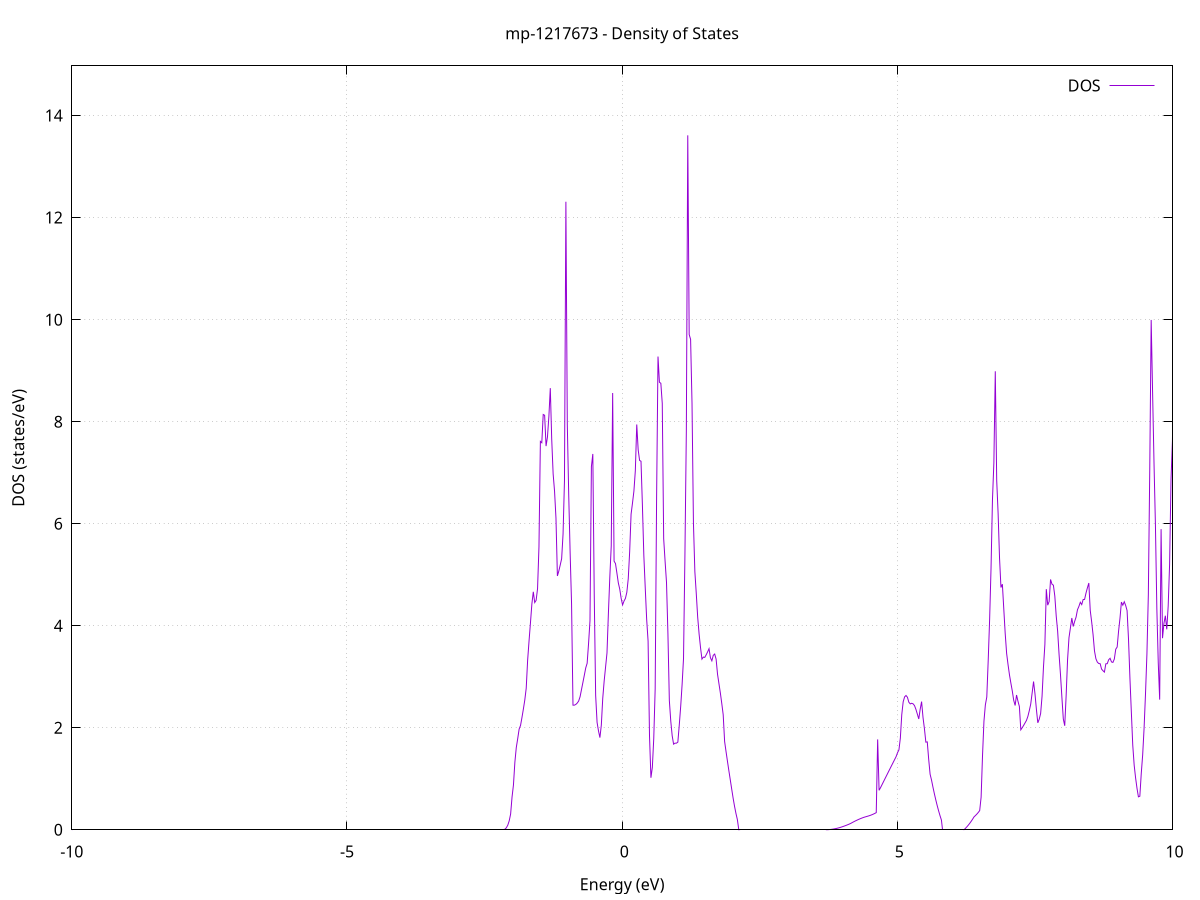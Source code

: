 set title 'mp-1217673 - Density of States'
set xlabel 'Energy (eV)'
set ylabel 'DOS (states/eV)'
set grid
set xrange [-10:10]
set yrange [0:14.974]
set xzeroaxis lt -1
set terminal png size 800,600
set output 'mp-1217673_dos_gnuplot.png'
plot '-' using 1:2 with lines title 'DOS'
-22.034000 0.000000
-22.008300 0.000000
-21.982500 0.000000
-21.956800 0.000000
-21.931000 0.000000
-21.905300 0.000000
-21.879500 0.000000
-21.853800 0.000000
-21.828000 0.000000
-21.802300 0.000000
-21.776500 0.000000
-21.750800 0.000000
-21.725000 0.000000
-21.699300 0.000000
-21.673500 0.000000
-21.647800 0.000000
-21.622000 0.000000
-21.596300 0.000000
-21.570500 0.000000
-21.544800 0.000000
-21.519000 0.000000
-21.493300 0.000000
-21.467500 0.000000
-21.441800 0.000000
-21.416000 0.000000
-21.390300 0.000000
-21.364500 0.000000
-21.338800 0.000000
-21.313000 0.000000
-21.287300 0.000000
-21.261500 0.000000
-21.235800 0.000000
-21.210000 0.000000
-21.184300 0.000000
-21.158500 0.000000
-21.132800 0.000000
-21.107000 0.000000
-21.081300 0.000000
-21.055500 0.000000
-21.029800 0.000000
-21.004000 0.000000
-20.978300 0.000000
-20.952500 0.000000
-20.926800 0.000000
-20.901000 0.000000
-20.875300 0.000000
-20.849500 0.000000
-20.823800 0.000000
-20.798000 0.000000
-20.772300 0.000000
-20.746500 0.000000
-20.720800 0.000000
-20.695000 0.000000
-20.669300 0.000000
-20.643500 0.000000
-20.617800 0.000000
-20.592000 0.000000
-20.566300 0.000000
-20.540500 0.000000
-20.514800 0.000000
-20.489000 0.000000
-20.463300 0.000000
-20.437500 0.000000
-20.411800 0.000000
-20.386000 0.000000
-20.360300 0.000000
-20.334500 0.000000
-20.308800 0.000000
-20.283000 0.000000
-20.257300 0.000000
-20.231500 0.000000
-20.205800 0.000000
-20.180000 0.000000
-20.154300 0.000000
-20.128500 0.000000
-20.102800 0.000000
-20.077000 0.000000
-20.051300 0.000000
-20.025500 0.000000
-19.999800 0.000000
-19.974000 0.000000
-19.948300 0.000000
-19.922500 0.000000
-19.896800 0.000000
-19.871000 0.000000
-19.845300 0.000000
-19.819500 0.000000
-19.793800 0.000000
-19.768000 0.000000
-19.742300 0.000000
-19.716500 0.000000
-19.690800 2.673000
-19.665000 2.159300
-19.639300 2.684400
-19.613500 3.211000
-19.587800 3.877100
-19.562000 4.485100
-19.536300 5.092400
-19.510500 7.222900
-19.484800 10.828300
-19.459000 8.878900
-19.433300 8.700300
-19.407500 10.738600
-19.381800 3.936300
-19.356000 2.415100
-19.330300 1.125300
-19.304500 0.927100
-19.278800 1.237200
-19.253000 1.801400
-19.227300 2.459500
-19.201500 6.640900
-19.175800 6.651000
-19.150000 5.814300
-19.124300 5.758800
-19.098500 4.531500
-19.072800 3.741600
-19.047000 3.508300
-19.021300 3.375100
-18.995500 3.274100
-18.969800 2.670500
-18.944000 2.159800
-18.918300 1.985000
-18.892500 1.889900
-18.866800 1.794900
-18.841000 1.700000
-18.815300 1.605300
-18.789500 1.510600
-18.763800 1.416000
-18.738000 1.338300
-18.712300 1.904400
-18.686500 2.160700
-18.660800 3.777800
-18.635000 11.825900
-18.609300 19.677000
-18.583500 15.436800
-18.557800 17.216500
-18.532000 10.806800
-18.506300 7.717400
-18.480500 17.298600
-18.454800 12.104400
-18.429000 19.755500
-18.403300 18.127500
-18.377500 15.202600
-18.351800 10.707000
-18.326000 11.047200
-18.300300 10.559400
-18.274500 10.762100
-18.248800 11.449700
-18.223000 10.859800
-18.197300 12.001500
-18.171500 14.614900
-18.145800 23.510300
-18.120000 17.535400
-18.094300 0.000000
-18.068500 0.000000
-18.042800 0.000000
-18.017000 0.000000
-17.991300 0.000000
-17.965500 0.000000
-17.939800 0.000000
-17.914000 0.000000
-17.888300 0.000000
-17.862500 0.000000
-17.836800 0.000000
-17.811000 0.000000
-17.785300 0.000000
-17.759500 0.000000
-17.733800 0.000000
-17.708000 0.000000
-17.682300 0.000000
-17.656500 0.000000
-17.630800 0.000000
-17.605000 0.000000
-17.579300 0.000000
-17.553500 0.000000
-17.527800 0.000000
-17.502000 0.000000
-17.476300 0.000000
-17.450500 0.000000
-17.424800 0.000000
-17.399000 0.000000
-17.373300 0.000000
-17.347500 0.000000
-17.321800 0.000000
-17.296000 0.000000
-17.270300 0.000000
-17.244500 0.000000
-17.218800 0.000000
-17.193000 0.000000
-17.167300 0.000000
-17.141500 0.000000
-17.115800 0.000000
-17.090000 0.000000
-17.064300 0.000000
-17.038500 0.000000
-17.012800 0.000000
-16.987000 0.000000
-16.961300 0.000000
-16.935500 0.000000
-16.909800 0.000000
-16.884000 0.000000
-16.858300 0.000000
-16.832500 0.000000
-16.806800 0.000000
-16.781000 0.000000
-16.755300 0.000000
-16.729500 0.000000
-16.703800 0.000000
-16.678100 0.000000
-16.652300 0.000000
-16.626600 0.000000
-16.600800 0.000000
-16.575100 0.000000
-16.549300 0.000000
-16.523600 0.000000
-16.497800 0.000000
-16.472100 0.000000
-16.446300 0.000000
-16.420600 0.000000
-16.394800 0.000000
-16.369100 0.000000
-16.343300 0.000000
-16.317600 0.000000
-16.291800 0.000000
-16.266100 0.000000
-16.240300 0.000000
-16.214600 0.000000
-16.188800 0.000000
-16.163100 0.000000
-16.137300 0.000000
-16.111600 0.000000
-16.085800 0.000000
-16.060100 0.000000
-16.034300 0.000000
-16.008600 0.000000
-15.982800 0.000000
-15.957100 0.000000
-15.931300 0.000000
-15.905600 0.000000
-15.879800 0.000000
-15.854100 0.000000
-15.828300 0.000000
-15.802600 0.000000
-15.776800 0.000000
-15.751100 0.000000
-15.725300 0.000000
-15.699600 0.000000
-15.673800 0.000000
-15.648100 0.000000
-15.622300 0.000000
-15.596600 0.000000
-15.570800 0.000000
-15.545100 0.000000
-15.519300 0.000000
-15.493600 0.000000
-15.467800 0.000000
-15.442100 0.000000
-15.416300 0.000000
-15.390600 0.000000
-15.364800 0.000000
-15.339100 0.000000
-15.313300 0.000000
-15.287600 0.000000
-15.261800 0.000000
-15.236100 0.000000
-15.210300 0.000000
-15.184600 0.000000
-15.158800 0.000000
-15.133100 0.000000
-15.107300 0.000000
-15.081600 0.000000
-15.055800 0.000000
-15.030100 0.000000
-15.004300 0.000000
-14.978600 0.000000
-14.952800 0.000000
-14.927100 0.000000
-14.901300 0.000000
-14.875600 0.000000
-14.849800 0.000000
-14.824100 0.000000
-14.798300 0.000000
-14.772600 0.000000
-14.746800 0.000000
-14.721100 0.000000
-14.695300 0.000000
-14.669600 0.000000
-14.643800 0.000000
-14.618100 0.008300
-14.592300 0.066100
-14.566600 0.180100
-14.540800 0.357900
-14.515100 0.620500
-14.489300 0.942800
-14.463600 1.192500
-14.437800 1.363300
-14.412100 1.457100
-14.386300 1.455600
-14.360600 1.470500
-14.334800 1.514100
-14.309100 1.579900
-14.283300 1.674400
-14.257600 1.769300
-14.231800 1.876600
-14.206100 2.041900
-14.180300 2.254200
-14.154600 2.470500
-14.128800 2.713400
-14.103100 2.939800
-14.077300 3.156200
-14.051600 4.627700
-14.025800 4.632700
-14.000100 4.325900
-13.974300 4.025200
-13.948600 3.034900
-13.922800 3.018400
-13.897100 2.967700
-13.871300 2.923300
-13.845600 2.890200
-13.819800 3.156400
-13.794100 3.297500
-13.768300 3.809200
-13.742600 4.027200
-13.716800 4.256000
-13.691100 4.691600
-13.665300 4.840800
-13.639600 6.014900
-13.613800 3.507400
-13.588100 3.535900
-13.562300 3.706500
-13.536600 3.683600
-13.510800 3.647600
-13.485100 3.723700
-13.459300 4.522000
-13.433600 5.404500
-13.407800 5.075300
-13.382100 4.563500
-13.356300 4.049700
-13.330600 3.940000
-13.304800 3.080400
-13.279100 2.081700
-13.253300 1.039900
-13.227600 0.000000
-13.201800 0.923800
-13.176100 0.746500
-13.150300 1.195900
-13.124600 1.793800
-13.098800 2.573900
-13.073100 4.520000
-13.047300 6.187400
-13.021600 6.266300
-12.995800 6.073200
-12.970100 5.769000
-12.944300 5.009300
-12.918600 4.333000
-12.892800 4.253900
-12.867100 4.120600
-12.841300 5.036100
-12.815600 4.783100
-12.789800 3.232100
-12.764100 2.387800
-12.738300 2.006500
-12.712600 1.588000
-12.686800 0.742900
-12.661100 0.642800
-12.635300 0.549400
-12.609600 0.462800
-12.583800 0.383000
-12.558100 0.396500
-12.532300 0.302000
-12.506600 0.215600
-12.480800 0.000000
-12.455100 0.000000
-12.429300 0.000000
-12.403600 0.000000
-12.377800 0.000000
-12.352100 0.000000
-12.326300 0.000000
-12.300600 0.000000
-12.274800 0.000000
-12.249100 0.000000
-12.223300 0.000000
-12.197600 0.000000
-12.171800 0.000000
-12.146100 0.000000
-12.120300 0.000000
-12.094600 0.000000
-12.068800 0.000000
-12.043100 0.000000
-12.017300 0.000000
-11.991600 0.000000
-11.965800 0.000000
-11.940100 0.000000
-11.914300 0.000000
-11.888600 0.000000
-11.862800 0.000000
-11.837100 0.000000
-11.811300 0.000000
-11.785600 0.000000
-11.759800 0.000000
-11.734100 0.000000
-11.708300 0.000000
-11.682600 0.000000
-11.656800 0.000000
-11.631100 0.000000
-11.605300 0.000000
-11.579600 0.000000
-11.553800 0.000000
-11.528100 0.000000
-11.502300 0.000000
-11.476600 0.000000
-11.450800 0.000000
-11.425100 0.000000
-11.399300 0.000000
-11.373600 0.000000
-11.347800 0.000000
-11.322100 0.000000
-11.296300 0.000000
-11.270600 0.000000
-11.244800 0.000000
-11.219100 0.000000
-11.193300 0.000000
-11.167600 0.000000
-11.141800 0.000000
-11.116100 0.000000
-11.090300 0.000000
-11.064600 0.000000
-11.038800 0.000000
-11.013100 0.000000
-10.987300 0.000000
-10.961600 0.000000
-10.935800 0.000000
-10.910100 0.000000
-10.884300 0.000000
-10.858600 0.000000
-10.832800 0.000000
-10.807100 0.000000
-10.781300 0.000000
-10.755600 0.000000
-10.729800 0.000000
-10.704100 0.000000
-10.678300 0.000000
-10.652600 0.000000
-10.626800 0.000000
-10.601100 0.000000
-10.575300 0.000000
-10.549600 0.000000
-10.523800 0.000000
-10.498100 0.000000
-10.472300 0.000000
-10.446600 0.000000
-10.420800 0.000000
-10.395100 0.000000
-10.369300 0.000000
-10.343600 0.000000
-10.317800 0.000000
-10.292100 0.000000
-10.266300 0.000000
-10.240600 0.000000
-10.214800 0.000000
-10.189100 0.000000
-10.163300 0.000000
-10.137600 0.000000
-10.111800 0.000000
-10.086100 0.000000
-10.060300 0.000000
-10.034600 0.000000
-10.008800 0.000000
-9.983100 0.000000
-9.957300 0.000000
-9.931600 0.000000
-9.905800 0.000000
-9.880100 0.000000
-9.854300 0.000000
-9.828600 0.000000
-9.802800 0.000000
-9.777100 0.000000
-9.751300 0.000000
-9.725600 0.000000
-9.699800 0.000000
-9.674100 0.000000
-9.648300 0.000000
-9.622600 0.000000
-9.596800 0.000000
-9.571100 0.000000
-9.545300 0.000000
-9.519600 0.000000
-9.493800 0.000000
-9.468100 0.000000
-9.442300 0.000000
-9.416600 0.000000
-9.390800 0.000000
-9.365100 0.000000
-9.339300 0.000000
-9.313600 0.000000
-9.287800 0.000000
-9.262100 0.000000
-9.236300 0.000000
-9.210600 0.000000
-9.184800 0.000000
-9.159100 0.000000
-9.133300 0.000000
-9.107600 0.000000
-9.081800 0.000000
-9.056100 0.000000
-9.030300 0.000000
-9.004600 0.000000
-8.978800 0.000000
-8.953100 0.000000
-8.927300 0.000000
-8.901600 0.000000
-8.875800 0.000000
-8.850100 0.000000
-8.824300 0.000000
-8.798600 0.000000
-8.772800 0.000000
-8.747100 0.000000
-8.721300 0.000000
-8.695600 0.000000
-8.669800 0.000000
-8.644100 0.000000
-8.618300 0.000000
-8.592600 0.000000
-8.566800 0.000000
-8.541100 0.000000
-8.515300 0.000000
-8.489600 0.000000
-8.463800 0.000000
-8.438100 0.000000
-8.412300 0.000000
-8.386600 0.000000
-8.360800 0.000000
-8.335100 0.000000
-8.309300 0.000000
-8.283600 0.000000
-8.257800 0.000000
-8.232100 0.000000
-8.206300 0.000000
-8.180600 0.000000
-8.154800 0.000000
-8.129100 0.000000
-8.103300 0.000000
-8.077600 0.000000
-8.051800 0.000000
-8.026100 0.000000
-8.000300 0.000000
-7.974600 0.000000
-7.948800 0.000000
-7.923100 0.000000
-7.897300 0.000000
-7.871600 0.000000
-7.845800 0.000000
-7.820100 0.000000
-7.794300 0.000000
-7.768600 0.000000
-7.742800 0.000000
-7.717100 0.000000
-7.691300 0.000000
-7.665600 0.000000
-7.639800 0.000000
-7.614100 0.000000
-7.588300 0.000000
-7.562600 0.000000
-7.536800 0.000000
-7.511100 0.000000
-7.485300 0.000000
-7.459600 0.000000
-7.433800 0.000000
-7.408100 0.000000
-7.382300 0.000000
-7.356600 0.000000
-7.330800 0.000000
-7.305100 0.000000
-7.279300 0.000000
-7.253600 0.000000
-7.227800 0.000000
-7.202100 0.000000
-7.176300 0.000000
-7.150600 0.000000
-7.124900 0.000000
-7.099100 0.000000
-7.073400 0.000000
-7.047600 0.000000
-7.021900 0.000000
-6.996100 0.000000
-6.970400 0.000000
-6.944600 0.000000
-6.918900 0.000000
-6.893100 0.000000
-6.867400 0.000000
-6.841600 0.000000
-6.815900 0.000000
-6.790100 0.000000
-6.764400 0.000000
-6.738600 0.000000
-6.712900 0.000000
-6.687100 0.000000
-6.661400 0.000000
-6.635600 0.000000
-6.609900 0.000000
-6.584100 0.000000
-6.558400 0.000000
-6.532600 0.000000
-6.506900 0.000000
-6.481100 0.000000
-6.455400 0.000000
-6.429600 0.000000
-6.403900 0.000000
-6.378100 0.000000
-6.352400 0.000000
-6.326600 0.000000
-6.300900 0.000000
-6.275100 0.000000
-6.249400 0.000000
-6.223600 0.000000
-6.197900 0.000000
-6.172100 0.000000
-6.146400 0.000000
-6.120600 0.000000
-6.094900 0.000000
-6.069100 0.000000
-6.043400 0.000000
-6.017600 0.000000
-5.991900 0.000000
-5.966100 0.000000
-5.940400 0.000000
-5.914600 0.000000
-5.888900 0.000000
-5.863100 0.000000
-5.837400 0.000000
-5.811600 0.000000
-5.785900 0.000000
-5.760100 0.000000
-5.734400 0.000000
-5.708600 0.000000
-5.682900 0.000000
-5.657100 0.000000
-5.631400 0.000000
-5.605600 0.000000
-5.579900 0.000000
-5.554100 0.000000
-5.528400 0.000000
-5.502600 0.000000
-5.476900 0.000000
-5.451100 0.000000
-5.425400 0.000000
-5.399600 0.000000
-5.373900 0.000000
-5.348100 0.000000
-5.322400 0.000000
-5.296600 0.000000
-5.270900 0.000000
-5.245100 0.000000
-5.219400 0.000000
-5.193600 0.000000
-5.167900 0.000000
-5.142100 0.000000
-5.116400 0.000000
-5.090600 0.000000
-5.064900 0.000000
-5.039100 0.000000
-5.013400 0.000000
-4.987600 0.000000
-4.961900 0.000000
-4.936100 0.000000
-4.910400 0.000000
-4.884600 0.000000
-4.858900 0.000000
-4.833100 0.000000
-4.807400 0.000000
-4.781600 0.000000
-4.755900 0.000000
-4.730100 0.000000
-4.704400 0.000000
-4.678600 0.000000
-4.652900 0.000000
-4.627100 0.000000
-4.601400 0.000000
-4.575600 0.000000
-4.549900 0.000000
-4.524100 0.000000
-4.498400 0.000000
-4.472600 0.000000
-4.446900 0.000000
-4.421100 0.000000
-4.395400 0.000000
-4.369600 0.000000
-4.343900 0.000000
-4.318100 0.000000
-4.292400 0.000000
-4.266600 0.000000
-4.240900 0.000000
-4.215100 0.000000
-4.189400 0.000000
-4.163600 0.000000
-4.137900 0.000000
-4.112100 0.000000
-4.086400 0.000000
-4.060600 0.000000
-4.034900 0.000000
-4.009100 0.000000
-3.983400 0.000000
-3.957600 0.000000
-3.931900 0.000000
-3.906100 0.000000
-3.880400 0.000000
-3.854600 0.000000
-3.828900 0.000000
-3.803100 0.000000
-3.777400 0.000000
-3.751600 0.000000
-3.725900 0.000000
-3.700100 0.000000
-3.674400 0.000000
-3.648600 0.000000
-3.622900 0.000000
-3.597100 0.000000
-3.571400 0.000000
-3.545600 0.000000
-3.519900 0.000000
-3.494100 0.000000
-3.468400 0.000000
-3.442600 0.000000
-3.416900 0.000000
-3.391100 0.000000
-3.365400 0.000000
-3.339600 0.000000
-3.313900 0.000000
-3.288100 0.000000
-3.262400 0.000000
-3.236600 0.000000
-3.210900 0.000000
-3.185100 0.000000
-3.159400 0.000000
-3.133600 0.000000
-3.107900 0.000000
-3.082100 0.000000
-3.056400 0.000000
-3.030600 0.000000
-3.004900 0.000000
-2.979100 0.000000
-2.953400 0.000000
-2.927600 0.000000
-2.901900 0.000000
-2.876100 0.000000
-2.850400 0.000000
-2.824600 0.000000
-2.798900 0.000000
-2.773100 0.000000
-2.747400 0.000000
-2.721600 0.000000
-2.695900 0.000000
-2.670100 0.000000
-2.644400 0.000000
-2.618600 0.000000
-2.592900 0.000000
-2.567100 0.000000
-2.541400 0.000000
-2.515600 0.000000
-2.489900 0.000000
-2.464100 0.000000
-2.438400 0.000000
-2.412600 0.000000
-2.386900 0.000000
-2.361100 0.000000
-2.335400 0.000000
-2.309600 0.000000
-2.283900 0.000000
-2.258100 0.000000
-2.232400 0.000000
-2.206600 0.000000
-2.180900 0.000000
-2.155100 0.000000
-2.129400 0.010200
-2.103600 0.039900
-2.077900 0.090800
-2.052100 0.174600
-2.026400 0.308800
-2.000600 0.641100
-1.974900 0.878900
-1.949100 1.325200
-1.923400 1.612900
-1.897600 1.786900
-1.871900 1.972700
-1.846100 2.045700
-1.820400 2.200000
-1.794600 2.366500
-1.768900 2.543500
-1.743100 2.773900
-1.717400 3.321800
-1.691600 3.702800
-1.665900 4.058900
-1.640100 4.428000
-1.614400 4.665200
-1.588600 4.454200
-1.562900 4.497900
-1.537100 4.726900
-1.511400 5.544500
-1.485600 7.612800
-1.459900 7.586600
-1.434100 8.140500
-1.408400 8.125400
-1.382600 7.520600
-1.356900 7.701300
-1.331100 8.104000
-1.305400 8.657300
-1.279600 7.651200
-1.253900 6.975600
-1.228100 6.635000
-1.202400 6.108700
-1.176600 4.975600
-1.150900 5.070100
-1.125100 5.189500
-1.099400 5.313300
-1.073600 5.797100
-1.047900 6.839300
-1.022100 12.310200
-0.996400 7.943200
-0.970600 6.556100
-0.944900 5.425500
-0.919100 4.428300
-0.893400 2.442300
-0.867600 2.443000
-0.841900 2.456900
-0.816100 2.483900
-0.790400 2.523300
-0.764600 2.607700
-0.738900 2.747100
-0.713100 2.887200
-0.687400 3.028100
-0.661600 3.173000
-0.635900 3.263900
-0.610100 3.653000
-0.584400 4.096400
-0.558600 7.118200
-0.532900 7.367000
-0.507100 4.615600
-0.481400 2.634400
-0.455600 2.105700
-0.429900 1.938900
-0.404100 1.806500
-0.378400 2.051000
-0.352600 2.574500
-0.326900 2.912700
-0.301100 3.189100
-0.275400 3.465600
-0.249600 4.246700
-0.223900 4.955600
-0.198100 5.563600
-0.172400 8.561100
-0.146600 5.265800
-0.120900 5.218000
-0.095100 5.030800
-0.069400 4.839300
-0.043600 4.716900
-0.017900 4.537000
0.007900 4.407000
0.033600 4.482700
0.059400 4.535300
0.085100 4.654500
0.110900 4.920400
0.136600 5.449200
0.162400 6.186800
0.188100 6.404800
0.213900 6.639700
0.239600 7.037100
0.265400 7.944000
0.291100 7.450600
0.316900 7.240500
0.342600 7.223600
0.368400 6.357600
0.394100 5.378200
0.419900 4.739100
0.445600 4.124500
0.471400 3.697600
0.497100 1.845400
0.522900 1.019900
0.548600 1.222000
0.574400 1.790000
0.600100 2.765000
0.625900 6.489900
0.651600 9.276600
0.677400 8.772200
0.703100 8.752300
0.728900 8.357100
0.754600 5.704800
0.780400 5.263800
0.806100 4.848100
0.831900 3.839500
0.857600 2.534600
0.883400 2.131200
0.909100 1.843600
0.934900 1.677900
0.960600 1.698300
0.986400 1.697700
1.012100 1.718800
1.037900 2.051200
1.063600 2.416000
1.089400 2.847200
1.115100 3.356100
1.140900 5.397200
1.166600 7.827700
1.192400 13.612400
1.218100 9.708100
1.243900 9.612900
1.269600 8.359200
1.295400 6.015900
1.321100 5.062100
1.346900 4.631000
1.372600 4.166500
1.398400 3.836100
1.424100 3.571600
1.449900 3.345100
1.475600 3.384900
1.501400 3.379300
1.527100 3.430100
1.552900 3.486300
1.578600 3.549800
1.604400 3.370900
1.630100 3.311900
1.655900 3.420100
1.681600 3.444800
1.707400 3.344900
1.733100 3.049800
1.758900 2.864100
1.784600 2.681000
1.810400 2.474300
1.836100 2.255200
1.861900 1.731200
1.887600 1.534700
1.913400 1.344000
1.939100 1.158900
1.964900 0.978500
1.990600 0.798700
2.016400 0.620900
2.042100 0.460600
2.067900 0.320300
2.093600 0.199900
2.119400 0.000800
2.145100 0.000000
2.170900 0.000000
2.196600 0.000000
2.222400 0.000000
2.248100 0.000000
2.273900 0.000000
2.299600 0.000000
2.325400 0.000000
2.351100 0.000000
2.376900 0.000000
2.402600 0.000000
2.428300 0.000000
2.454100 0.000000
2.479800 0.000000
2.505600 0.000000
2.531300 0.000000
2.557100 0.000000
2.582800 0.000000
2.608600 0.000000
2.634300 0.000000
2.660100 0.000000
2.685800 0.000000
2.711600 0.000000
2.737300 0.000000
2.763100 0.000000
2.788800 0.000000
2.814600 0.000000
2.840300 0.000000
2.866100 0.000000
2.891800 0.000000
2.917600 0.000000
2.943300 0.000000
2.969100 0.000000
2.994800 0.000000
3.020600 0.000000
3.046300 0.000000
3.072100 0.000000
3.097800 0.000000
3.123600 0.000000
3.149300 0.000000
3.175100 0.000000
3.200800 0.000000
3.226600 0.000000
3.252300 0.000000
3.278100 0.000000
3.303800 0.000000
3.329600 0.000000
3.355300 0.000000
3.381100 0.000000
3.406800 0.000000
3.432600 0.000000
3.458300 0.000000
3.484100 0.000000
3.509800 0.000000
3.535600 0.000000
3.561300 0.000000
3.587100 0.000000
3.612800 0.000000
3.638600 0.000000
3.664300 0.000000
3.690100 0.000000
3.715800 0.000700
3.741600 0.002100
3.767300 0.004300
3.793100 0.007300
3.818800 0.011000
3.844600 0.015500
3.870300 0.020800
3.896100 0.026900
3.921800 0.033700
3.947600 0.041300
3.973300 0.049700
3.999100 0.058800
4.024800 0.068400
4.050600 0.078600
4.076300 0.089300
4.102100 0.100500
4.127800 0.112300
4.153600 0.124900
4.179300 0.140400
4.205100 0.155300
4.230800 0.169600
4.256600 0.183200
4.282300 0.196100
4.308100 0.208500
4.333800 0.220100
4.359600 0.231200
4.385300 0.241500
4.411100 0.250300
4.436800 0.258300
4.462600 0.266600
4.488300 0.275000
4.514100 0.284600
4.539800 0.295500
4.565600 0.307700
4.591300 0.321200
4.617100 0.335900
4.642800 1.771100
4.668600 0.773700
4.694300 0.824400
4.720100 0.880200
4.745800 0.936000
4.771600 0.991700
4.797300 1.047200
4.823100 1.102600
4.848800 1.158000
4.874600 1.213200
4.900300 1.268200
4.926100 1.323200
4.951800 1.378100
4.977600 1.433400
5.003300 1.509400
5.029100 1.565900
5.054800 1.794800
5.080600 2.255100
5.106300 2.507500
5.132100 2.604700
5.157800 2.632500
5.183600 2.597600
5.209300 2.500500
5.235100 2.467500
5.260800 2.479800
5.286600 2.468700
5.312300 2.434200
5.338100 2.360100
5.363800 2.267600
5.389600 2.172000
5.415300 2.361000
5.441100 2.512600
5.466800 2.202000
5.492600 1.981900
5.518300 1.717700
5.544100 1.722400
5.569800 1.382400
5.595600 1.088700
5.621300 0.975600
5.647100 0.837900
5.672800 0.708600
5.698600 0.587800
5.724300 0.475500
5.750100 0.371700
5.775800 0.276300
5.801600 0.189400
5.827300 0.000000
5.853100 0.000000
5.878800 0.000000
5.904600 0.000000
5.930300 0.000000
5.956100 0.000000
5.981800 0.000000
6.007600 0.000000
6.033300 0.000000
6.059100 0.000000
6.084800 0.000000
6.110600 0.000000
6.136300 0.000000
6.162100 0.000000
6.187800 0.000000
6.213600 0.002800
6.239300 0.029600
6.265100 0.059400
6.290800 0.092100
6.316600 0.127800
6.342300 0.166400
6.368100 0.208000
6.393800 0.252600
6.419600 0.278900
6.445300 0.307500
6.471100 0.340000
6.496800 0.376500
6.522600 0.638900
6.548300 1.461400
6.574100 2.128800
6.599800 2.448200
6.625600 2.602600
6.651300 3.315600
6.677100 4.122100
6.702800 5.129100
6.728600 6.461700
6.754300 7.191800
6.780100 8.987700
6.805800 6.849300
6.831600 6.197600
6.857300 5.325000
6.883100 4.749300
6.908800 4.814400
6.934600 4.326000
6.960300 3.845900
6.986100 3.457300
7.011800 3.237600
7.037600 3.037400
7.063300 2.874800
7.089100 2.720000
7.114800 2.538400
7.140600 2.436200
7.166300 2.641600
7.192100 2.520200
7.217800 2.417100
7.243600 1.959400
7.269300 2.000900
7.295100 2.046300
7.320800 2.095100
7.346600 2.144100
7.372300 2.222900
7.398100 2.335400
7.423800 2.463300
7.449600 2.681500
7.475300 2.906500
7.501100 2.668300
7.526800 2.364500
7.552600 2.096300
7.578300 2.167200
7.604100 2.279800
7.629800 2.617400
7.655600 3.188700
7.681300 3.634100
7.707100 4.716600
7.732800 4.402500
7.758600 4.474100
7.784300 4.906800
7.810100 4.814300
7.835800 4.794200
7.861600 4.581900
7.887300 4.189000
7.913100 3.893500
7.938800 3.440000
7.964600 3.043000
7.990300 2.597300
8.016100 2.171400
8.041800 2.039000
8.067600 2.630700
8.093300 3.331700
8.119100 3.765100
8.144800 3.955800
8.170600 4.150800
8.196300 3.985400
8.222100 4.084300
8.247800 4.167700
8.273600 4.313700
8.299300 4.378400
8.325100 4.459600
8.350800 4.414000
8.376600 4.513400
8.402300 4.515200
8.428100 4.639000
8.453800 4.742500
8.479600 4.836700
8.505300 4.300200
8.531100 4.075700
8.556800 3.825000
8.582600 3.505100
8.608300 3.353000
8.634100 3.286600
8.659800 3.259500
8.685600 3.255200
8.711300 3.149900
8.737100 3.117400
8.762800 3.090900
8.788600 3.253100
8.814300 3.256300
8.840100 3.332600
8.865800 3.361700
8.891600 3.289900
8.917300 3.280600
8.943100 3.346800
8.968800 3.539200
8.994600 3.582500
9.020300 3.894100
9.046100 4.149200
9.071800 4.463600
9.097600 4.402700
9.123300 4.470100
9.149100 4.397700
9.174800 4.296400
9.200600 3.740000
9.226300 2.980200
9.252100 2.309500
9.277800 1.658800
9.303600 1.266300
9.329300 1.017500
9.355100 0.812100
9.380800 0.646100
9.406600 0.657400
9.432300 1.101100
9.458100 1.468900
9.483800 1.993500
9.509600 2.665900
9.535300 3.446800
9.561100 4.607900
9.586800 7.056200
9.612600 9.994000
9.638300 8.571500
9.664100 7.187600
9.689800 5.974100
9.715600 4.330300
9.741300 3.276200
9.767100 2.551200
9.792800 5.893500
9.818600 3.755300
9.844300 4.044700
9.870100 4.195500
9.895800 3.929300
9.921600 4.381800
9.947300 5.200700
9.973100 6.870700
9.998800 7.623800
10.024600 9.658000
10.050300 10.335000
10.076100 5.978700
10.101800 2.932500
10.127600 1.801800
10.153300 1.409000
10.179100 2.783800
10.204800 3.314400
10.230600 3.584100
10.256300 3.966900
10.282100 4.558600
10.307800 5.283500
10.333600 6.112400
10.359300 6.019100
10.385100 5.732400
10.410800 5.188600
10.436600 4.653200
10.462300 4.191000
10.488100 3.924500
10.513800 3.600900
10.539600 3.403400
10.565300 3.165100
10.591100 2.658400
10.616800 2.348100
10.642600 1.939300
10.668300 1.601600
10.694100 1.263000
10.719800 1.021900
10.745600 1.370400
10.771300 1.105200
10.797100 0.540300
10.822800 0.369200
10.848600 0.222100
10.874300 0.000000
10.900100 0.025200
10.925800 0.211700
10.951600 0.674700
10.977300 1.312800
11.003100 2.916300
11.028800 3.495300
11.054600 4.938500
11.080300 5.803400
11.106100 5.915100
11.131800 5.761000
11.157600 5.136300
11.183300 4.773700
11.209100 4.656200
11.234800 4.175600
11.260600 3.966200
11.286300 3.768500
11.312100 3.564500
11.337800 3.350000
11.363600 3.806300
11.389300 3.710400
11.415100 2.199400
11.440800 0.425400
11.466600 0.368800
11.492300 0.331000
11.518100 0.420400
11.543800 0.502800
11.569600 0.589800
11.595300 0.681500
11.621100 0.777800
11.646800 0.878800
11.672600 0.984300
11.698300 1.108200
11.724100 1.413600
11.749800 2.193000
11.775600 3.544300
11.801300 5.575900
11.827100 9.035700
11.852800 9.735100
11.878600 8.038900
11.904300 6.461800
11.930100 5.159300
11.955800 4.223500
11.981500 3.209900
12.007300 2.095400
12.033000 1.752200
12.058800 1.498600
12.084500 1.693600
12.110300 2.028300
12.136000 2.719500
12.161800 3.836700
12.187500 3.919800
12.213300 3.883500
12.239000 3.764400
12.264800 3.683700
12.290500 3.681700
12.316300 3.140700
12.342000 2.797600
12.367800 2.685800
12.393500 2.562900
12.419300 2.464300
12.445000 2.337200
12.470800 2.163700
12.496500 2.019200
12.522300 1.908800
12.548000 1.813500
12.573800 1.733100
12.599500 1.662200
12.625300 1.594500
12.651000 1.529900
12.676800 1.468500
12.702500 1.410200
12.728300 1.355000
12.754000 1.304100
12.779800 1.099600
12.805500 1.063000
12.831300 1.029400
12.857000 0.998800
12.882800 0.965500
12.908500 1.652800
12.934300 2.097900
12.960000 2.652100
12.985800 3.349300
13.011500 2.885300
13.037300 2.531300
13.063000 2.147100
13.088800 2.108500
13.114500 2.117100
13.140300 2.127800
13.166000 2.140400
13.191800 2.148400
13.217500 2.144100
13.243300 2.138400
13.269000 2.308600
13.294800 2.394900
13.320500 2.601900
13.346300 2.778700
13.372000 2.795500
13.397800 2.810100
13.423500 2.822500
13.449300 2.835100
13.475000 2.733400
13.500800 2.734900
13.526500 2.529900
13.552300 2.553300
13.578000 2.683200
13.603800 2.628100
13.629500 2.567100
13.655300 2.449800
13.681000 2.361800
13.706800 2.278300
13.732500 2.198200
13.758300 2.122300
13.784000 2.056000
13.809800 1.840000
13.835500 1.859300
13.861300 1.920200
13.887000 1.997700
13.912800 2.086400
13.938500 2.106100
13.964300 2.190200
13.990000 2.263400
14.015800 2.323900
14.041500 2.383000
14.067300 2.442900
14.093000 2.502400
14.118800 2.518100
14.144500 3.066000
14.170300 3.506800
14.196000 5.188700
14.221800 8.145000
14.247500 14.958400
14.273300 76.612000
14.299000 6.628400
14.324800 3.639400
14.350500 3.318400
14.376300 3.269300
14.402000 3.202000
14.427800 3.116600
14.453500 3.012900
14.479300 2.892300
14.505000 2.786400
14.530800 2.711100
14.556500 2.619800
14.582300 2.514700
14.608000 2.447900
14.633800 2.370300
14.659500 2.289200
14.685300 2.204600
14.711000 2.272800
14.736800 1.476300
14.762500 1.335700
14.788300 1.255800
14.814000 1.180600
14.839800 1.116300
14.865500 1.055300
14.891300 0.997100
14.917000 0.941800
14.942800 0.889300
14.968500 0.840800
14.994300 0.798000
15.020000 0.761000
15.045800 0.710700
15.071500 0.664000
15.097300 0.628800
15.123000 0.605300
15.148800 0.585000
15.174500 0.548600
15.200300 0.573000
15.226000 0.599000
15.251800 0.626500
15.277500 0.655100
15.303300 0.684500
15.329000 0.714700
15.354800 0.746500
15.380500 1.009200
15.406300 1.208600
15.432000 1.442100
15.457800 1.542300
15.483500 1.613500
15.509300 1.655800
15.535000 1.669000
15.560800 1.653200
15.586500 1.416300
15.612300 1.367400
15.638000 1.366300
15.663800 1.282600
15.689500 1.201500
15.715300 1.123100
15.741000 1.137100
15.766800 1.069900
15.792500 1.005600
15.818300 0.946800
15.844000 0.847400
15.869800 0.913800
15.895500 1.185400
15.921300 1.704100
15.947000 1.978100
15.972800 2.129500
15.998500 2.139200
16.024300 2.145600
16.050000 2.137900
16.075800 2.142600
16.101500 2.153800
16.127300 2.172600
16.153000 2.311700
16.178800 2.370000
16.204500 2.361700
16.230300 2.355200
16.256000 2.361100
16.281800 2.398800
16.307500 2.468800
16.333300 2.859600
16.359000 2.624300
16.384800 2.531000
16.410500 2.516000
16.436300 2.532000
16.462000 2.540300
16.487800 2.570100
16.513500 2.609400
16.539300 2.662200
16.565000 2.763000
16.590800 2.848700
16.616500 2.886700
16.642300 2.619900
16.668000 2.504300
16.693800 2.463700
16.719500 2.477000
16.745300 2.506200
16.771000 2.541000
16.796800 2.581500
16.822500 2.601300
16.848300 2.617800
16.874000 2.604700
16.899800 2.585600
16.925500 2.560700
16.951300 2.524600
16.977000 2.575900
17.002800 2.519900
17.028500 2.467200
17.054300 2.418900
17.080000 2.382300
17.105800 2.408000
17.131500 2.361400
17.157300 2.247800
17.183000 2.195300
17.208800 2.169000
17.234500 2.165000
17.260300 2.166700
17.286000 2.173100
17.311800 2.210000
17.337500 2.289800
17.363300 2.319400
17.389000 2.301700
17.414800 2.320000
17.440500 2.338200
17.466300 2.368000
17.492000 2.399800
17.517800 2.453000
17.543500 2.417300
17.569300 2.462500
17.595000 2.481800
17.620800 2.483300
17.646500 2.481400
17.672300 2.476100
17.698000 2.467200
17.723800 2.454800
17.749500 2.447100
17.775300 2.467900
17.801000 2.404700
17.826800 2.348600
17.852500 2.298500
17.878300 2.242800
17.904000 2.160400
17.929800 2.065900
17.955500 1.978400
17.981300 1.809100
18.007000 1.806700
18.032800 1.812200
18.058500 1.819400
18.084300 1.828100
18.110000 1.838400
18.135800 1.850300
18.161500 1.913800
18.187300 2.050600
18.213000 2.186200
18.238800 2.292800
18.264500 2.115400
18.290300 2.031800
18.316000 2.004900
18.341800 1.982600
18.367500 1.964800
18.393300 1.951500
18.419000 1.902900
18.444800 1.916000
18.470500 1.928900
18.496300 1.945800
18.522000 1.962800
18.547800 1.979200
18.573500 2.033600
18.599300 2.081600
18.625000 2.841100
18.650800 2.172300
18.676500 2.214000
18.702300 2.256600
18.728000 2.290500
18.753800 2.325300
18.779500 2.576500
18.805300 2.636700
18.831000 2.697500
18.856800 2.556500
18.882500 2.621400
18.908300 2.656700
18.934000 2.691900
18.959800 2.720700
18.985500 2.729400
19.011300 2.714900
19.037000 2.693300
19.062800 2.688300
19.088500 2.703500
19.114300 2.786500
19.140000 2.933000
19.165800 4.157200
19.191500 2.942700
19.217300 2.943300
19.243000 3.022400
19.268800 4.706700
19.294500 4.323900
19.320300 2.677600
19.346000 2.249500
19.371800 2.198600
19.397500 2.154500
19.423300 2.095300
19.449000 1.845800
19.474800 1.888300
19.500500 1.928000
19.526300 1.852200
19.552000 1.833100
19.577800 1.811600
19.603500 1.789500
19.629300 1.766900
19.655000 1.744200
19.680800 1.656100
19.706500 1.629400
19.732300 1.609800
19.758000 1.648900
19.783800 1.648300
19.809500 1.652900
19.835300 1.870200
19.861000 2.154200
19.886800 2.475200
19.912500 2.352800
19.938300 2.420300
19.964000 2.497200
19.989800 2.583200
20.015500 2.674000
20.041300 2.711300
20.067000 2.714400
20.092800 2.671200
20.118500 2.654900
20.144300 2.626600
20.170000 2.606100
20.195800 2.586300
20.221500 2.567100
20.247300 2.595300
20.273000 2.628500
20.298800 2.657700
20.324500 2.686200
20.350300 2.730300
20.376000 2.795800
20.401800 2.866800
20.427500 3.101400
20.453300 4.533300
20.479000 4.624000
20.504800 4.450900
20.530500 3.489600
20.556300 3.439700
20.582000 3.411900
20.607800 3.405200
20.633500 3.279100
20.659300 3.334500
20.685000 4.331500
20.710800 4.141000
20.736500 3.893400
20.762300 3.828100
20.788000 3.784600
20.813800 3.731000
20.839500 3.699200
20.865300 3.702500
20.891000 3.765200
20.916800 3.615700
20.942500 3.704600
20.968300 3.754000
20.994000 3.782800
21.019800 4.015700
21.045500 3.944800
21.071300 3.846800
21.097000 3.737400
21.122800 3.249000
21.148500 2.438500
21.174300 2.173000
21.200000 1.951700
21.225800 1.976400
21.251500 2.152900
21.277300 2.380800
21.303000 2.357200
21.328800 2.335400
21.354500 2.311300
21.380300 2.479200
21.406000 2.537200
21.431800 2.767200
21.457500 2.902300
21.483300 2.972700
21.509000 3.042300
21.534700 3.072100
21.560500 2.848000
21.586200 2.901600
21.612000 2.948400
21.637700 2.988500
21.663500 3.059500
21.689200 3.127200
21.715000 3.191300
21.740700 3.336400
21.766500 3.771500
21.792200 3.140400
21.818000 3.042500
21.843700 2.963300
21.869500 2.780100
21.895200 2.539200
21.921000 2.644700
21.946700 2.337400
21.972500 2.112200
21.998200 1.619300
22.024000 1.619600
22.049700 1.622800
22.075500 1.628900
22.101200 1.637800
22.127000 3.386300
22.152700 3.577100
22.178500 2.295900
22.204200 2.670300
22.230000 3.055100
22.255700 3.947700
22.281500 4.097400
22.307200 4.229300
22.333000 4.012400
22.358700 3.830600
22.384500 3.644800
22.410200 3.437300
22.436000 3.202100
22.461700 3.015200
22.487500 2.791300
22.513200 2.583600
22.539000 2.433300
22.564700 2.376700
22.590500 2.602300
22.616200 3.144600
22.642000 3.589400
22.667700 3.443600
22.693500 3.961600
22.719200 4.054900
22.745000 4.203500
22.770700 4.348300
22.796500 4.434400
22.822200 4.413300
22.848000 4.243500
22.873700 3.998600
22.899500 3.540400
22.925200 3.297700
22.951000 3.085200
22.976700 2.914700
23.002500 2.776900
23.028200 2.645100
23.054000 3.017100
23.079700 2.358600
23.105500 2.204100
23.131200 2.069700
23.157000 1.951700
23.182700 1.852400
23.208500 1.972700
23.234200 2.033700
23.260000 2.105000
23.285700 2.246300
23.311500 2.337400
23.337200 2.485600
23.363000 2.473400
23.388700 2.712600
23.414500 2.679700
23.440200 2.629500
23.466000 2.563700
23.491700 2.483700
23.517500 2.405400
23.543200 2.316900
23.569000 2.222100
23.594700 2.145100
23.620500 2.089100
23.646200 2.094600
23.672000 2.105000
23.697700 2.154800
23.723500 2.190200
23.749200 2.217300
23.775000 2.265200
23.800700 2.295600
23.826500 2.393900
23.852200 2.782900
23.878000 3.015400
23.903700 3.294100
23.929500 3.619000
23.955200 4.846200
23.981000 4.095500
24.006700 3.796600
24.032500 2.719400
24.058200 2.164000
24.084000 1.688500
24.109700 2.109300
24.135500 2.180900
24.161200 2.263000
24.187000 2.355500
24.212700 2.467800
24.238500 2.596100
24.264200 2.396900
24.290000 2.395300
24.315700 2.467200
24.341500 2.731800
24.367200 2.841100
24.393000 2.953400
24.418700 2.997300
24.444500 3.001700
24.470200 3.007000
24.496000 3.076300
24.521700 3.224700
24.547500 3.368200
24.573200 3.489900
24.599000 3.509800
24.624700 3.485300
24.650500 3.417300
24.676200 3.318300
24.702000 3.211800
24.727700 2.914300
24.753500 2.610900
24.779200 2.508500
24.805000 2.410300
24.830700 2.312900
24.856500 2.439100
24.882200 2.467800
24.908000 2.450500
24.933700 2.421900
24.959500 2.822400
24.985200 4.123800
25.011000 4.532700
25.036700 4.361800
25.062500 4.140700
25.088200 3.347800
25.114000 3.412000
25.139700 3.478800
25.165500 3.554000
25.191200 3.637300
25.217000 3.841900
25.242700 4.089700
25.268500 4.277400
25.294200 4.512000
25.320000 4.234500
25.345700 3.563100
25.371500 3.187100
25.397200 2.962400
25.423000 2.788700
25.448700 2.619800
25.474500 2.521700
25.500200 2.426300
25.526000 2.365400
25.551700 2.191700
25.577500 2.053000
25.603200 1.930600
25.629000 1.824800
25.654700 1.734100
25.680500 1.652900
25.706200 1.578900
25.732000 1.512200
25.757700 1.434100
25.783500 1.378100
25.809200 1.325700
25.835000 1.276900
25.860700 1.232000
25.886500 1.151100
25.912200 1.123400
25.938000 1.101900
25.963700 1.084100
25.989500 1.150900
26.015200 1.115200
26.041000 1.080800
26.066700 1.047500
26.092500 1.008000
26.118200 0.965800
26.144000 0.924500
26.169700 0.884000
26.195500 0.844200
26.221200 0.965500
26.247000 1.007100
26.272700 0.945100
26.298500 0.696300
26.324200 0.602800
26.350000 0.527300
26.375700 0.461200
26.401500 0.404500
26.427200 0.257800
26.453000 0.246300
26.478700 0.234800
26.504500 0.223400
26.530200 0.212000
26.556000 0.200800
26.581700 0.189500
26.607500 0.178400
26.633200 0.167300
26.659000 0.156300
26.684700 0.145400
26.710500 0.134500
26.736200 0.123700
26.762000 0.113000
26.787700 0.102300
26.813500 0.091700
26.839200 0.081000
26.865000 0.070300
26.890700 0.059700
26.916500 0.049000
26.942200 0.038500
26.968000 0.029200
26.993700 0.021500
27.019500 0.015200
27.045200 0.010100
27.071000 0.005900
27.096700 0.002600
27.122500 0.000200
27.148200 0.000000
27.174000 0.000000
27.199700 0.000000
27.225500 0.000000
27.251200 0.000000
27.277000 0.000000
27.302700 0.000000
27.328500 0.000000
27.354200 0.000000
27.380000 0.000000
27.405700 0.000000
27.431500 0.000000
27.457200 0.000000
27.483000 0.000000
27.508700 0.000000
27.534500 0.000000
27.560200 0.000000
27.586000 0.000000
27.611700 0.000000
27.637500 0.000000
27.663200 0.000000
27.689000 0.000000
27.714700 0.000000
27.740500 0.000000
27.766200 0.000000
27.792000 0.000000
27.817700 0.000000
27.843500 0.000000
27.869200 0.000000
27.895000 0.000000
27.920700 0.000000
27.946500 0.000000
27.972200 0.000000
27.998000 0.000000
28.023700 0.000000
28.049500 0.000000
28.075200 0.000000
28.101000 0.000000
28.126700 0.000000
28.152500 0.000000
28.178200 0.000000
28.204000 0.000000
28.229700 0.000000
28.255500 0.000000
28.281200 0.000000
28.307000 0.000000
28.332700 0.000000
28.358500 0.000000
28.384200 0.000000
28.410000 0.000000
28.435700 0.000000
28.461500 0.000000
28.487200 0.000000
28.513000 0.000000
28.538700 0.000000
28.564500 0.000000
28.590200 0.000000
28.616000 0.000000
28.641700 0.000000
28.667500 0.000000
28.693200 0.000000
28.719000 0.000000
28.744700 0.000000
28.770500 0.000000
28.796200 0.000000
28.822000 0.000000
28.847700 0.000000
28.873500 0.000000
28.899200 0.000000
28.925000 0.000000
28.950700 0.000000
28.976500 0.000000
29.002200 0.000000
29.028000 0.000000
29.053700 0.000000
29.079500 0.000000
29.105200 0.000000
29.131000 0.000000
29.156700 0.000000
29.182500 0.000000
29.208200 0.000000
29.234000 0.000000
29.259700 0.000000
29.285500 0.000000
29.311200 0.000000
29.337000 0.000000
29.362700 0.000000
29.388500 0.000000
29.414200 0.000000
29.440000 0.000000
29.465700 0.000000
e
